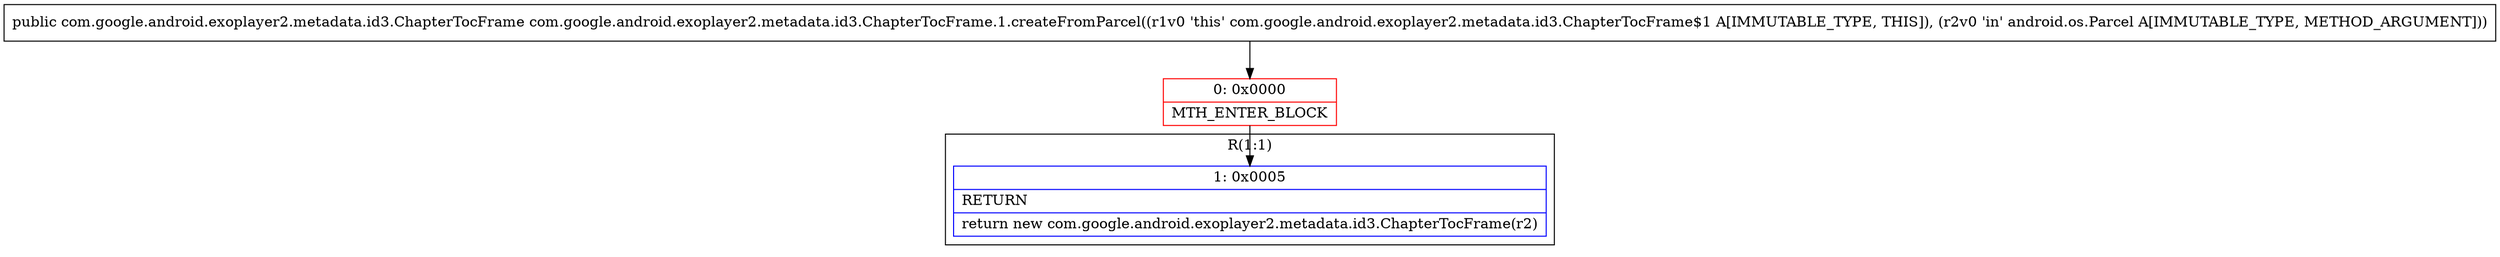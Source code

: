 digraph "CFG forcom.google.android.exoplayer2.metadata.id3.ChapterTocFrame.1.createFromParcel(Landroid\/os\/Parcel;)Lcom\/google\/android\/exoplayer2\/metadata\/id3\/ChapterTocFrame;" {
subgraph cluster_Region_1835104354 {
label = "R(1:1)";
node [shape=record,color=blue];
Node_1 [shape=record,label="{1\:\ 0x0005|RETURN\l|return new com.google.android.exoplayer2.metadata.id3.ChapterTocFrame(r2)\l}"];
}
Node_0 [shape=record,color=red,label="{0\:\ 0x0000|MTH_ENTER_BLOCK\l}"];
MethodNode[shape=record,label="{public com.google.android.exoplayer2.metadata.id3.ChapterTocFrame com.google.android.exoplayer2.metadata.id3.ChapterTocFrame.1.createFromParcel((r1v0 'this' com.google.android.exoplayer2.metadata.id3.ChapterTocFrame$1 A[IMMUTABLE_TYPE, THIS]), (r2v0 'in' android.os.Parcel A[IMMUTABLE_TYPE, METHOD_ARGUMENT])) }"];
MethodNode -> Node_0;
Node_0 -> Node_1;
}


